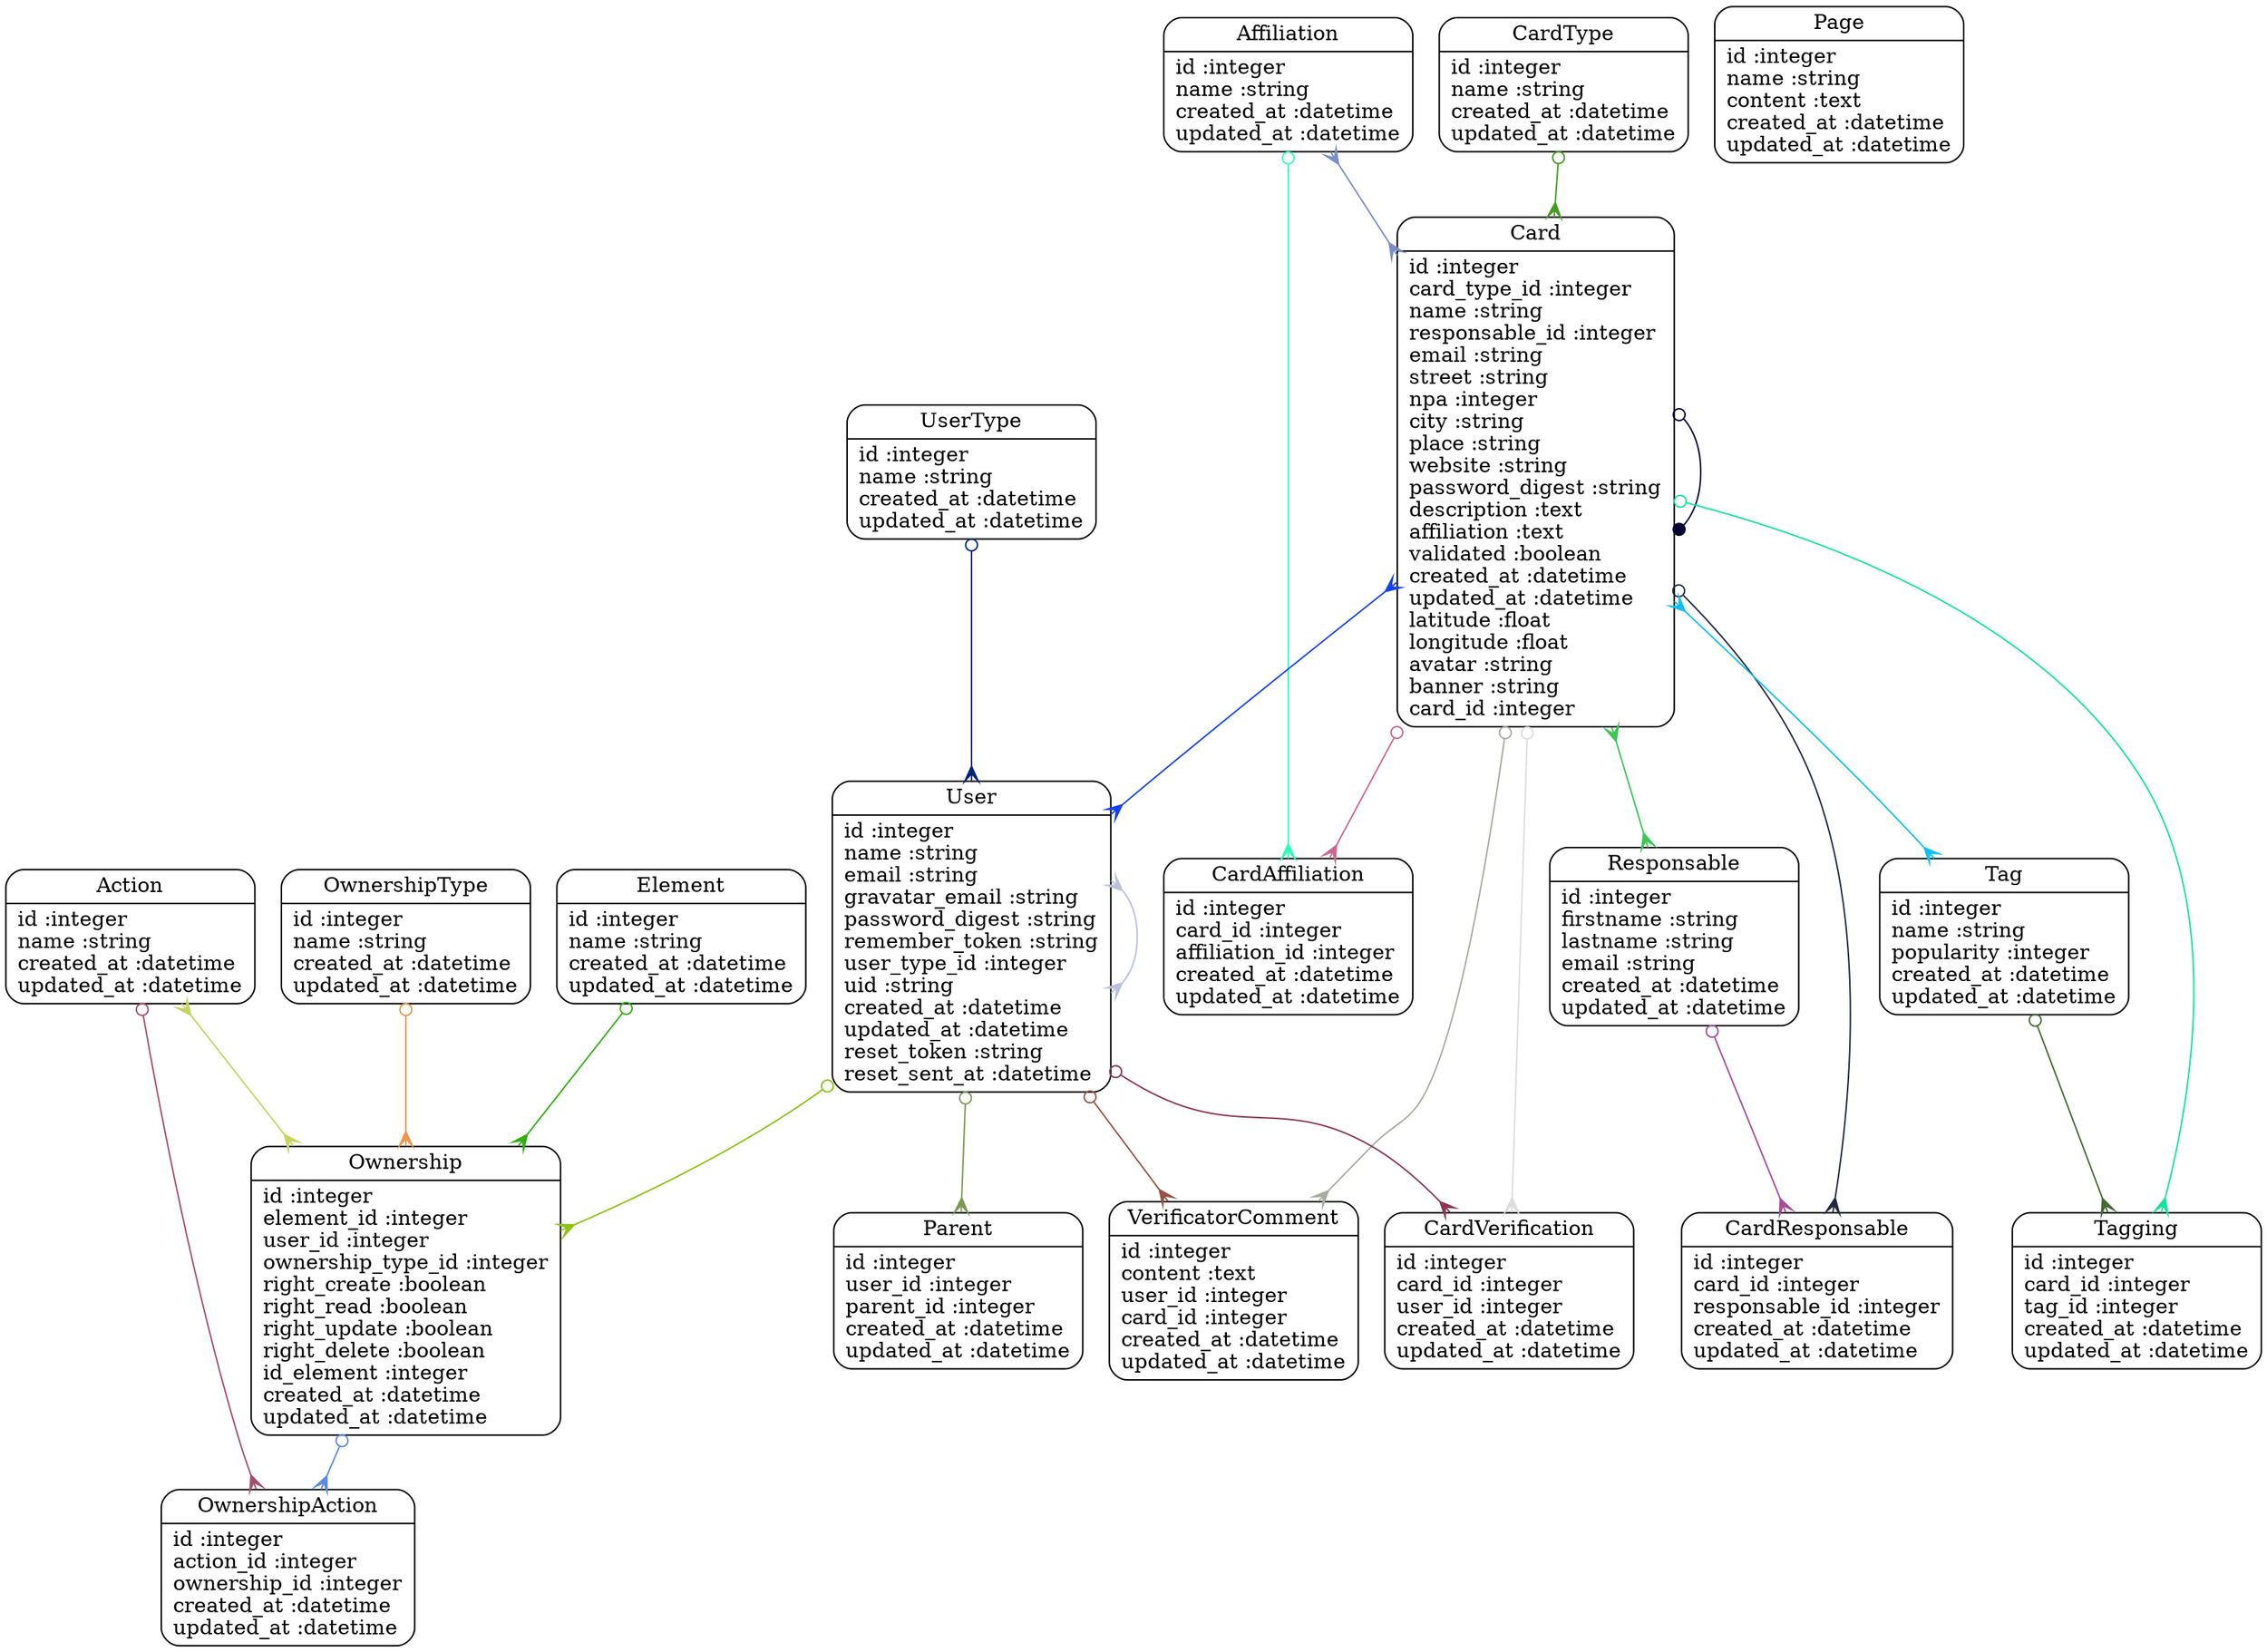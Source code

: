 digraph models_diagram {
	graph[overlap=false, splines=true]
	"Action" [shape=Mrecord, label="{Action|id :integer\lname :string\lcreated_at :datetime\lupdated_at :datetime\l}"]
	"Affiliation" [shape=Mrecord, label="{Affiliation|id :integer\lname :string\lcreated_at :datetime\lupdated_at :datetime\l}"]
	"Card" [shape=Mrecord, label="{Card|id :integer\lcard_type_id :integer\lname :string\lresponsable_id :integer\lemail :string\lstreet :string\lnpa :integer\lcity :string\lplace :string\lwebsite :string\lpassword_digest :string\ldescription :text\laffiliation :text\lvalidated :boolean\lcreated_at :datetime\lupdated_at :datetime\llatitude :float\llongitude :float\lavatar :string\lbanner :string\lcard_id :integer\l}"]
	"CardAffiliation" [shape=Mrecord, label="{CardAffiliation|id :integer\lcard_id :integer\laffiliation_id :integer\lcreated_at :datetime\lupdated_at :datetime\l}"]
	"CardResponsable" [shape=Mrecord, label="{CardResponsable|id :integer\lcard_id :integer\lresponsable_id :integer\lcreated_at :datetime\lupdated_at :datetime\l}"]
	"CardType" [shape=Mrecord, label="{CardType|id :integer\lname :string\lcreated_at :datetime\lupdated_at :datetime\l}"]
	"CardVerification" [shape=Mrecord, label="{CardVerification|id :integer\lcard_id :integer\luser_id :integer\lcreated_at :datetime\lupdated_at :datetime\l}"]
	"Element" [shape=Mrecord, label="{Element|id :integer\lname :string\lcreated_at :datetime\lupdated_at :datetime\l}"]
	"Ownership" [shape=Mrecord, label="{Ownership|id :integer\lelement_id :integer\luser_id :integer\lownership_type_id :integer\lright_create :boolean\lright_read :boolean\lright_update :boolean\lright_delete :boolean\lid_element :integer\lcreated_at :datetime\lupdated_at :datetime\l}"]
	"OwnershipAction" [shape=Mrecord, label="{OwnershipAction|id :integer\laction_id :integer\lownership_id :integer\lcreated_at :datetime\lupdated_at :datetime\l}"]
	"OwnershipType" [shape=Mrecord, label="{OwnershipType|id :integer\lname :string\lcreated_at :datetime\lupdated_at :datetime\l}"]
	"Page" [shape=Mrecord, label="{Page|id :integer\lname :string\lcontent :text\lcreated_at :datetime\lupdated_at :datetime\l}"]
	"Parent" [shape=Mrecord, label="{Parent|id :integer\luser_id :integer\lparent_id :integer\lcreated_at :datetime\lupdated_at :datetime\l}"]
	"Responsable" [shape=Mrecord, label="{Responsable|id :integer\lfirstname :string\llastname :string\lemail :string\lcreated_at :datetime\lupdated_at :datetime\l}"]
	"Tag" [shape=Mrecord, label="{Tag|id :integer\lname :string\lpopularity :integer\lcreated_at :datetime\lupdated_at :datetime\l}"]
	"Tagging" [shape=Mrecord, label="{Tagging|id :integer\lcard_id :integer\ltag_id :integer\lcreated_at :datetime\lupdated_at :datetime\l}"]
	"User" [shape=Mrecord, label="{User|id :integer\lname :string\lemail :string\lgravatar_email :string\lpassword_digest :string\lremember_token :string\luser_type_id :integer\luid :string\lcreated_at :datetime\lupdated_at :datetime\lreset_token :string\lreset_sent_at :datetime\l}"]
	"UserType" [shape=Mrecord, label="{UserType|id :integer\lname :string\lcreated_at :datetime\lupdated_at :datetime\l}"]
	"VerificatorComment" [shape=Mrecord, label="{VerificatorComment|id :integer\lcontent :text\luser_id :integer\lcard_id :integer\lcreated_at :datetime\lupdated_at :datetime\l}"]
	"Action" -> "OwnershipAction" [arrowtail=odot, arrowhead=crow, dir=both color="#A64F6D"]
	"Action" -> "Ownership" [arrowtail=crow, arrowhead=crow, dir=both color="#C8D460"]
	"Affiliation" -> "CardAffiliation" [arrowtail=odot, arrowhead=crow, dir=both color="#34FCB8"]
	"Affiliation" -> "Card" [arrowtail=crow, arrowhead=crow, dir=both color="#7A8DC8"]
	"Card" -> "CardResponsable" [arrowtail=odot, arrowhead=crow, dir=both color="#22293F"]
	"Card" -> "Responsable" [arrowtail=crow, arrowhead=crow, dir=both color="#3CC755"]
	"Card" -> "CardVerification" [arrowtail=odot, arrowhead=crow, dir=both color="#DFDCDD"]
	"Card" -> "User" [arrowtail=crow, arrowhead=crow, dir=both color="#1442F3"]
	"Card" -> "CardAffiliation" [arrowtail=odot, arrowhead=crow, dir=both color="#CE6790"]
	"Card" -> "Tagging" [arrowtail=odot, arrowhead=crow, dir=both color="#10E59E"]
	"Card" -> "Tag" [arrowtail=crow, arrowhead=crow, dir=both color="#0FC1F0"]
	"Card" -> "VerificatorComment" [arrowtail=odot, arrowhead=crow, dir=both color="#A7ACA0"]
	"Card" -> "Card" [arrowtail=odot, arrowhead=dot, dir=both color="#060134"]
	"CardType" -> "Card" [arrowtail=odot, arrowhead=crow, dir=both color="#459D20"]
	"Element" -> "Ownership" [arrowtail=odot, arrowhead=crow, dir=both color="#30B011"]
	"Ownership" -> "OwnershipAction" [arrowtail=odot, arrowhead=crow, dir=both color="#5D8BE4"]
	"OwnershipType" -> "Ownership" [arrowtail=odot, arrowhead=crow, dir=both color="#ED974C"]
	"Responsable" -> "CardResponsable" [arrowtail=odot, arrowhead=crow, dir=both color="#A64B9D"]
	"Tag" -> "Tagging" [arrowtail=odot, arrowhead=crow, dir=both color="#456933"]
	"User" -> "CardVerification" [arrowtail=odot, arrowhead=crow, dir=both color="#8C3551"]
	"User" -> "Ownership" [arrowtail=odot, arrowhead=crow, dir=both color="#8CC310"]
	"User" -> "Parent" [arrowtail=odot, arrowhead=crow, dir=both color="#7E9A56"]
	"User" -> "User" [arrowtail=crow, arrowhead=crow, dir=both color="#BAC1DA"]
	"User" -> "VerificatorComment" [arrowtail=odot, arrowhead=crow, dir=both color="#985247"]
	"UserType" -> "User" [arrowtail=odot, arrowhead=crow, dir=both color="#00257C"]
}

